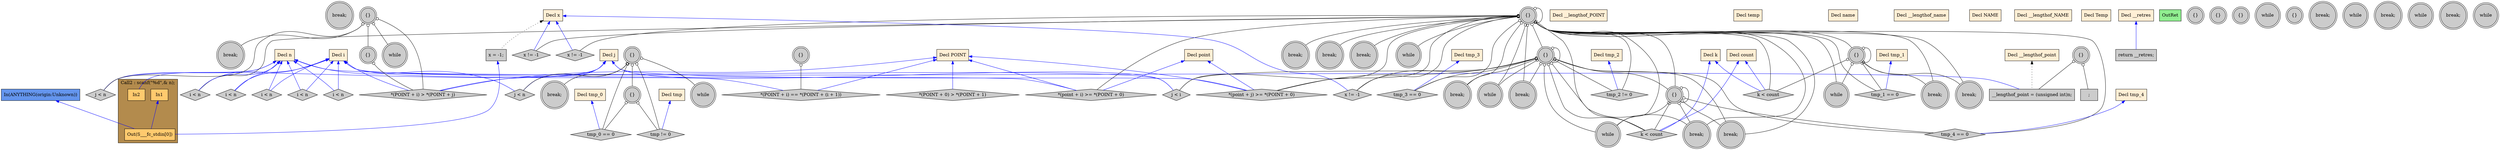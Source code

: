 digraph G {
  rankdir=TB;
  node [style="filled", ];
  64 [label="break;", fillcolor="#CCCCCC", shape=doublecircle, ];
  65 [label="while", fillcolor="#CCCCCC", shape=doublecircle, ];
  66 [label="i < n", fillcolor="#CCCCCC", shape=diamond, ];
  2 [label="Decl n", fillcolor="#FFEFD5", shape=box, ];
  67 [label="{}", fillcolor="#CCCCCC", shape=doublecircle, ];
  3 [label="Decl i", fillcolor="#FFEFD5", shape=box, ];
  68 [label="*(point + i) >= *(POINT + 0)", fillcolor="#CCCCCC",
      shape=diamond, ];
  4 [label="Decl j", fillcolor="#FFEFD5", shape=box, ];
  69 [label="while", fillcolor="#CCCCCC", shape=doublecircle, ];
  5 [label="Decl k", fillcolor="#FFEFD5", shape=box, ];
  70 [label="k < count", fillcolor="#CCCCCC", shape=diamond, ];
  6 [label="Decl x", fillcolor="#FFEFD5", shape=box, ];
  71 [label="break;", fillcolor="#CCCCCC", shape=doublecircle, ];
  7 [label="Decl point", fillcolor="#FFEFD5", shape=box, ];
  72 [label="{}", fillcolor="#CCCCCC", shape=doublecircle, ];
  8 [label="Decl __lengthof_point", fillcolor="#FFEFD5", shape=box, ];
  73 [label="tmp_1 == 0", fillcolor="#CCCCCC", shape=diamond, ];
  9 [label="Decl POINT", fillcolor="#FFEFD5", shape=box, ];
  74 [label="break;", fillcolor="#CCCCCC", shape=doublecircle, ];
  10 [label="Decl __lengthof_POINT", fillcolor="#FFEFD5", shape=box, ];
  75 [label="x != -1", fillcolor="#CCCCCC", shape=diamond, ];
  11 [label="Decl temp", fillcolor="#FFEFD5", shape=box, ];
  76 [label="while", fillcolor="#CCCCCC", shape=doublecircle, ];
  12 [label="Decl name", fillcolor="#FFEFD5", shape=box, ];
  77 [label="j < i", fillcolor="#CCCCCC", shape=diamond, ];
  13 [label="Decl __lengthof_name", fillcolor="#FFEFD5", shape=box, ];
  78 [label="break;", fillcolor="#CCCCCC", shape=doublecircle, ];
  14 [label="Decl NAME", fillcolor="#FFEFD5", shape=box, ];
  79 [label="{}", fillcolor="#CCCCCC", shape=doublecircle, ];
  15 [label="Decl __lengthof_NAME", fillcolor="#FFEFD5", shape=box, ];
  80 [label="tmp_3 == 0", fillcolor="#CCCCCC", shape=diamond, ];
  16 [label="Decl Temp", fillcolor="#FFEFD5", shape=box, ];
  81 [label="tmp_2 != 0", fillcolor="#CCCCCC", shape=diamond, ];
  17 [label="Decl tmp", fillcolor="#FFEFD5", shape=box, ];
  82 [label="*(point + j) >= *(POINT + 0)", fillcolor="#CCCCCC",
      shape=diamond, ];
  18 [label="Decl tmp_0", fillcolor="#FFEFD5", shape=box, ];
  83 [label="while", fillcolor="#CCCCCC", shape=doublecircle, ];
  19 [label="Decl count", fillcolor="#FFEFD5", shape=box, ];
  84 [label="k < count", fillcolor="#CCCCCC", shape=diamond, ];
  20 [label="Decl tmp_1", fillcolor="#FFEFD5", shape=box, ];
  85 [label="break;", fillcolor="#CCCCCC", shape=doublecircle, ];
  21 [label="Decl tmp_2", fillcolor="#FFEFD5", shape=box, ];
  86 [label="{}", fillcolor="#CCCCCC", shape=doublecircle, ];
  22 [label="Decl tmp_3", fillcolor="#FFEFD5", shape=box, ];
  87 [label="tmp_4 == 0", fillcolor="#CCCCCC", shape=diamond, ];
  23 [label="Decl tmp_4", fillcolor="#FFEFD5", shape=box, ];
  88 [label="break;", fillcolor="#CCCCCC", shape=doublecircle, ];
  24 [label="Decl __retres", fillcolor="#FFEFD5", shape=box, ];
  89 [label="x != -1", fillcolor="#CCCCCC", shape=diamond, ];
  25 [label="x = -1;", fillcolor="#CCCCCC", shape=box, ];
  90 [label="break;", fillcolor="#CCCCCC", shape=doublecircle, ];
  91 [label="x != -1", fillcolor="#CCCCCC", shape=diamond, ];
  27 [label="In1", fillcolor="#FFCA6E", shape=box, ];
  92 [label="break;", fillcolor="#CCCCCC", shape=doublecircle, ];
  28 [label="In2", fillcolor="#FFCA6E", shape=box, ];
  93 [label="break;", fillcolor="#CCCCCC", shape=doublecircle, ];
  29 [label="Out(S___fc_stdin[0])", fillcolor="#FFCA6E", shape=box, ];
  94 [label="break;", fillcolor="#CCCCCC", shape=doublecircle, ];
  30 [label="{}", fillcolor="#CCCCCC", shape=doublecircle, ];
  95 [label="return __retres;", fillcolor="#CCCCCC", shape=box, ];
  31 [label=";", fillcolor="#CCCCCC", shape=box, ];
  96 [label="OutRet", fillcolor="#90EE90", shape=box, ];
  32 [label="__lengthof_point = (unsigned int)n;", fillcolor="#CCCCCC",
      shape=box, ];
  97 [label="In(ANYTHING(origin:Unknown))", fillcolor="#6495ED", shape=box, ];
  33 [label="{}", fillcolor="#CCCCCC", shape=doublecircle, ];
  34 [label="{}", fillcolor="#CCCCCC", shape=doublecircle, ];
  35 [label="{}", fillcolor="#CCCCCC", shape=doublecircle, ];
  36 [label="while", fillcolor="#CCCCCC", shape=doublecircle, ];
  37 [label="i < n", fillcolor="#CCCCCC", shape=diamond, ];
  38 [label="{}", fillcolor="#CCCCCC", shape=doublecircle, ];
  39 [label="break;", fillcolor="#CCCCCC", shape=doublecircle, ];
  40 [label="while", fillcolor="#CCCCCC", shape=doublecircle, ];
  41 [label="i < n", fillcolor="#CCCCCC", shape=diamond, ];
  42 [label="{}", fillcolor="#CCCCCC", shape=doublecircle, ];
  43 [label="while", fillcolor="#CCCCCC", shape=doublecircle, ];
  44 [label="j < n", fillcolor="#CCCCCC", shape=diamond, ];
  45 [label="break;", fillcolor="#CCCCCC", shape=doublecircle, ];
  46 [label="{}", fillcolor="#CCCCCC", shape=doublecircle, ];
  47 [label="tmp_0 == 0", fillcolor="#CCCCCC", shape=diamond, ];
  48 [label="tmp != 0", fillcolor="#CCCCCC", shape=diamond, ];
  49 [label="break;", fillcolor="#CCCCCC", shape=doublecircle, ];
  50 [label="while", fillcolor="#CCCCCC", shape=doublecircle, ];
  51 [label="i < n", fillcolor="#CCCCCC", shape=diamond, ];
  52 [label="{}", fillcolor="#CCCCCC", shape=doublecircle, ];
  53 [label="while", fillcolor="#CCCCCC", shape=doublecircle, ];
  54 [label="j < n", fillcolor="#CCCCCC", shape=diamond, ];
  55 [label="break;", fillcolor="#CCCCCC", shape=doublecircle, ];
  56 [label="{}", fillcolor="#CCCCCC", shape=doublecircle, ];
  57 [label="*(POINT + i) > *(POINT + j)", fillcolor="#CCCCCC",
      shape=diamond, ];
  58 [label="break;", fillcolor="#CCCCCC", shape=doublecircle, ];
  59 [label="*(POINT + 0) > *(POINT + 1)", fillcolor="#CCCCCC",
      shape=diamond, ];
  60 [label="while", fillcolor="#CCCCCC", shape=doublecircle, ];
  61 [label="i < n", fillcolor="#CCCCCC", shape=diamond, ];
  62 [label="{}", fillcolor="#CCCCCC", shape=doublecircle, ];
  63 [label="*(POINT + i) == *(POINT + (i + 1))", fillcolor="#CCCCCC",
      shape=diamond, ];
  
  subgraph cluster_Call2 { label="Call2 : scanf(\"%d\",& n);";
                           fillcolor="#B38B4D"; style="filled"; 29;28;27;
     };
  
  edge [dir=back, ];
  67 -> 65 [color="#000000", arrowtail=odot, ];
  2 -> 66 [color="#0000FF", ];
  3 -> 66 [color="#0000FF", ];
  67 -> 66 [color="#000000", arrowtail=odot, ];
  67 -> 67 [color="#000000", arrowtail=odot, ];
  3 -> 68 [color="#0000FF", ];
  7 -> 68 [color="#0000FF", ];
  9 -> 68 [color="#0000FF", ];
  67 -> 68 [color="#000000", arrowtail=odot, ];
  67 -> 69 [color="#000000", arrowtail=odot, ];
  72 -> 69 [color="#000000", arrowtail=odot, ];
  5 -> 70 [color="#0000FF", ];
  19 -> 70 [color="#0000FF", ];
  67 -> 70 [color="#000000", arrowtail=odot, ];
  72 -> 70 [color="#000000", arrowtail=odot, ];
  67 -> 71 [color="#000000", arrowtail=odot, ];
  72 -> 71 [color="#000000", arrowtail=odot, ];
  67 -> 72 [color="#000000", arrowtail=odot, ];
  72 -> 72 [color="#000000", arrowtail=odot, ];
  20 -> 73 [color="#0000FF", ];
  67 -> 73 [color="#000000", arrowtail=odot, ];
  72 -> 73 [color="#000000", arrowtail=odot, ];
  67 -> 74 [color="#000000", arrowtail=odot, ];
  72 -> 74 [color="#000000", arrowtail=odot, ];
  6 -> 75 [color="#0000FF", ];
  67 -> 75 [color="#000000", arrowtail=odot, ];
  67 -> 76 [color="#000000", arrowtail=odot, ];
  79 -> 76 [color="#000000", arrowtail=odot, ];
  3 -> 77 [color="#0000FF", ];
  4 -> 77 [color="#0000FF", ];
  67 -> 77 [color="#000000", arrowtail=odot, ];
  79 -> 77 [color="#000000", arrowtail=odot, ];
  67 -> 78 [color="#000000", arrowtail=odot, ];
  79 -> 78 [color="#000000", arrowtail=odot, ];
  67 -> 79 [color="#000000", arrowtail=odot, ];
  79 -> 79 [color="#000000", arrowtail=odot, ];
  22 -> 80 [color="#0000FF", ];
  67 -> 80 [color="#000000", arrowtail=odot, ];
  79 -> 80 [color="#000000", arrowtail=odot, ];
  21 -> 81 [color="#0000FF", ];
  67 -> 81 [color="#000000", arrowtail=odot, ];
  79 -> 81 [color="#000000", arrowtail=odot, ];
  4 -> 82 [color="#0000FF", ];
  7 -> 82 [color="#0000FF", ];
  9 -> 82 [color="#0000FF", ];
  67 -> 82 [color="#000000", arrowtail=odot, ];
  79 -> 82 [color="#000000", arrowtail=odot, ];
  67 -> 83 [color="#000000", arrowtail=odot, ];
  79 -> 83 [color="#000000", arrowtail=odot, ];
  86 -> 83 [color="#000000", arrowtail=odot, ];
  5 -> 84 [color="#0000FF", ];
  19 -> 84 [color="#0000FF", ];
  67 -> 84 [color="#000000", arrowtail=odot, ];
  79 -> 84 [color="#000000", arrowtail=odot, ];
  86 -> 84 [color="#000000", arrowtail=odot, ];
  67 -> 85 [color="#000000", arrowtail=odot, ];
  79 -> 85 [color="#000000", arrowtail=odot, ];
  86 -> 85 [color="#000000", arrowtail=odot, ];
  67 -> 86 [color="#000000", arrowtail=odot, ];
  79 -> 86 [color="#000000", arrowtail=odot, ];
  86 -> 86 [color="#000000", arrowtail=odot, ];
  23 -> 87 [color="#0000FF", ];
  67 -> 87 [color="#000000", arrowtail=odot, ];
  79 -> 87 [color="#000000", arrowtail=odot, ];
  86 -> 87 [color="#000000", arrowtail=odot, ];
  67 -> 88 [color="#000000", arrowtail=odot, ];
  79 -> 88 [color="#000000", arrowtail=odot, ];
  86 -> 88 [color="#000000", arrowtail=odot, ];
  6 -> 89 [color="#0000FF", ];
  67 -> 89 [color="#000000", arrowtail=odot, ];
  79 -> 89 [color="#000000", arrowtail=odot, ];
  6 -> 25 [color="#000000", style="dotted", ];
  67 -> 90 [color="#000000", arrowtail=odot, ];
  79 -> 90 [color="#000000", arrowtail=odot, ];
  6 -> 91 [color="#0000FF", ];
  67 -> 91 [color="#000000", arrowtail=odot, ];
  67 -> 92 [color="#000000", arrowtail=odot, ];
  2 -> 28 [color="#0000FF", ];
  67 -> 93 [color="#000000", arrowtail=odot, ];
  25 -> 29 [color="#0000FF", ];
  27 -> 29 [color="#0000FF", ];
  97 -> 29 [color="#0000FF", ];
  67 -> 94 [color="#000000", arrowtail=odot, ];
  24 -> 95 [color="#0000FF", ];
  30 -> 31 [color="#000000", arrowtail=odot, ];
  2 -> 32 [color="#0000FF", ];
  8 -> 32 [color="#000000", style="dotted", ];
  30 -> 32 [color="#000000", arrowtail=odot, ];
  2 -> 37 [color="#0000FF", ];
  3 -> 37 [color="#0000FF", ];
  2 -> 41 [color="#0000FF", ];
  3 -> 41 [color="#0000FF", ];
  42 -> 43 [color="#000000", arrowtail=odot, ];
  2 -> 44 [color="#0000FF", ];
  4 -> 44 [color="#0000FF", ];
  42 -> 44 [color="#000000", arrowtail=odot, ];
  42 -> 45 [color="#000000", arrowtail=odot, ];
  42 -> 46 [color="#000000", arrowtail=odot, ];
  18 -> 47 [color="#0000FF", ];
  42 -> 47 [color="#000000", arrowtail=odot, ];
  46 -> 47 [color="#000000", arrowtail=odot, ];
  17 -> 48 [color="#0000FF", ];
  42 -> 48 [color="#000000", arrowtail=odot, ];
  46 -> 48 [color="#000000", arrowtail=odot, ];
  2 -> 51 [color="#0000FF", ];
  3 -> 51 [color="#0000FF", ];
  52 -> 53 [color="#000000", arrowtail=odot, ];
  2 -> 54 [color="#0000FF", ];
  4 -> 54 [color="#0000FF", ];
  52 -> 54 [color="#000000", arrowtail=odot, ];
  52 -> 55 [color="#000000", arrowtail=odot, ];
  52 -> 56 [color="#000000", arrowtail=odot, ];
  3 -> 57 [color="#0000FF", ];
  4 -> 57 [color="#0000FF", ];
  9 -> 57 [color="#0000FF", ];
  52 -> 57 [color="#000000", arrowtail=odot, ];
  56 -> 57 [color="#000000", arrowtail=odot, ];
  9 -> 59 [color="#0000FF", ];
  2 -> 61 [color="#0000FF", ];
  3 -> 61 [color="#0000FF", ];
  3 -> 63 [color="#0000FF", ];
  9 -> 63 [color="#0000FF", ];
  62 -> 63 [color="#000000", arrowtail=odot, ];
  
  }